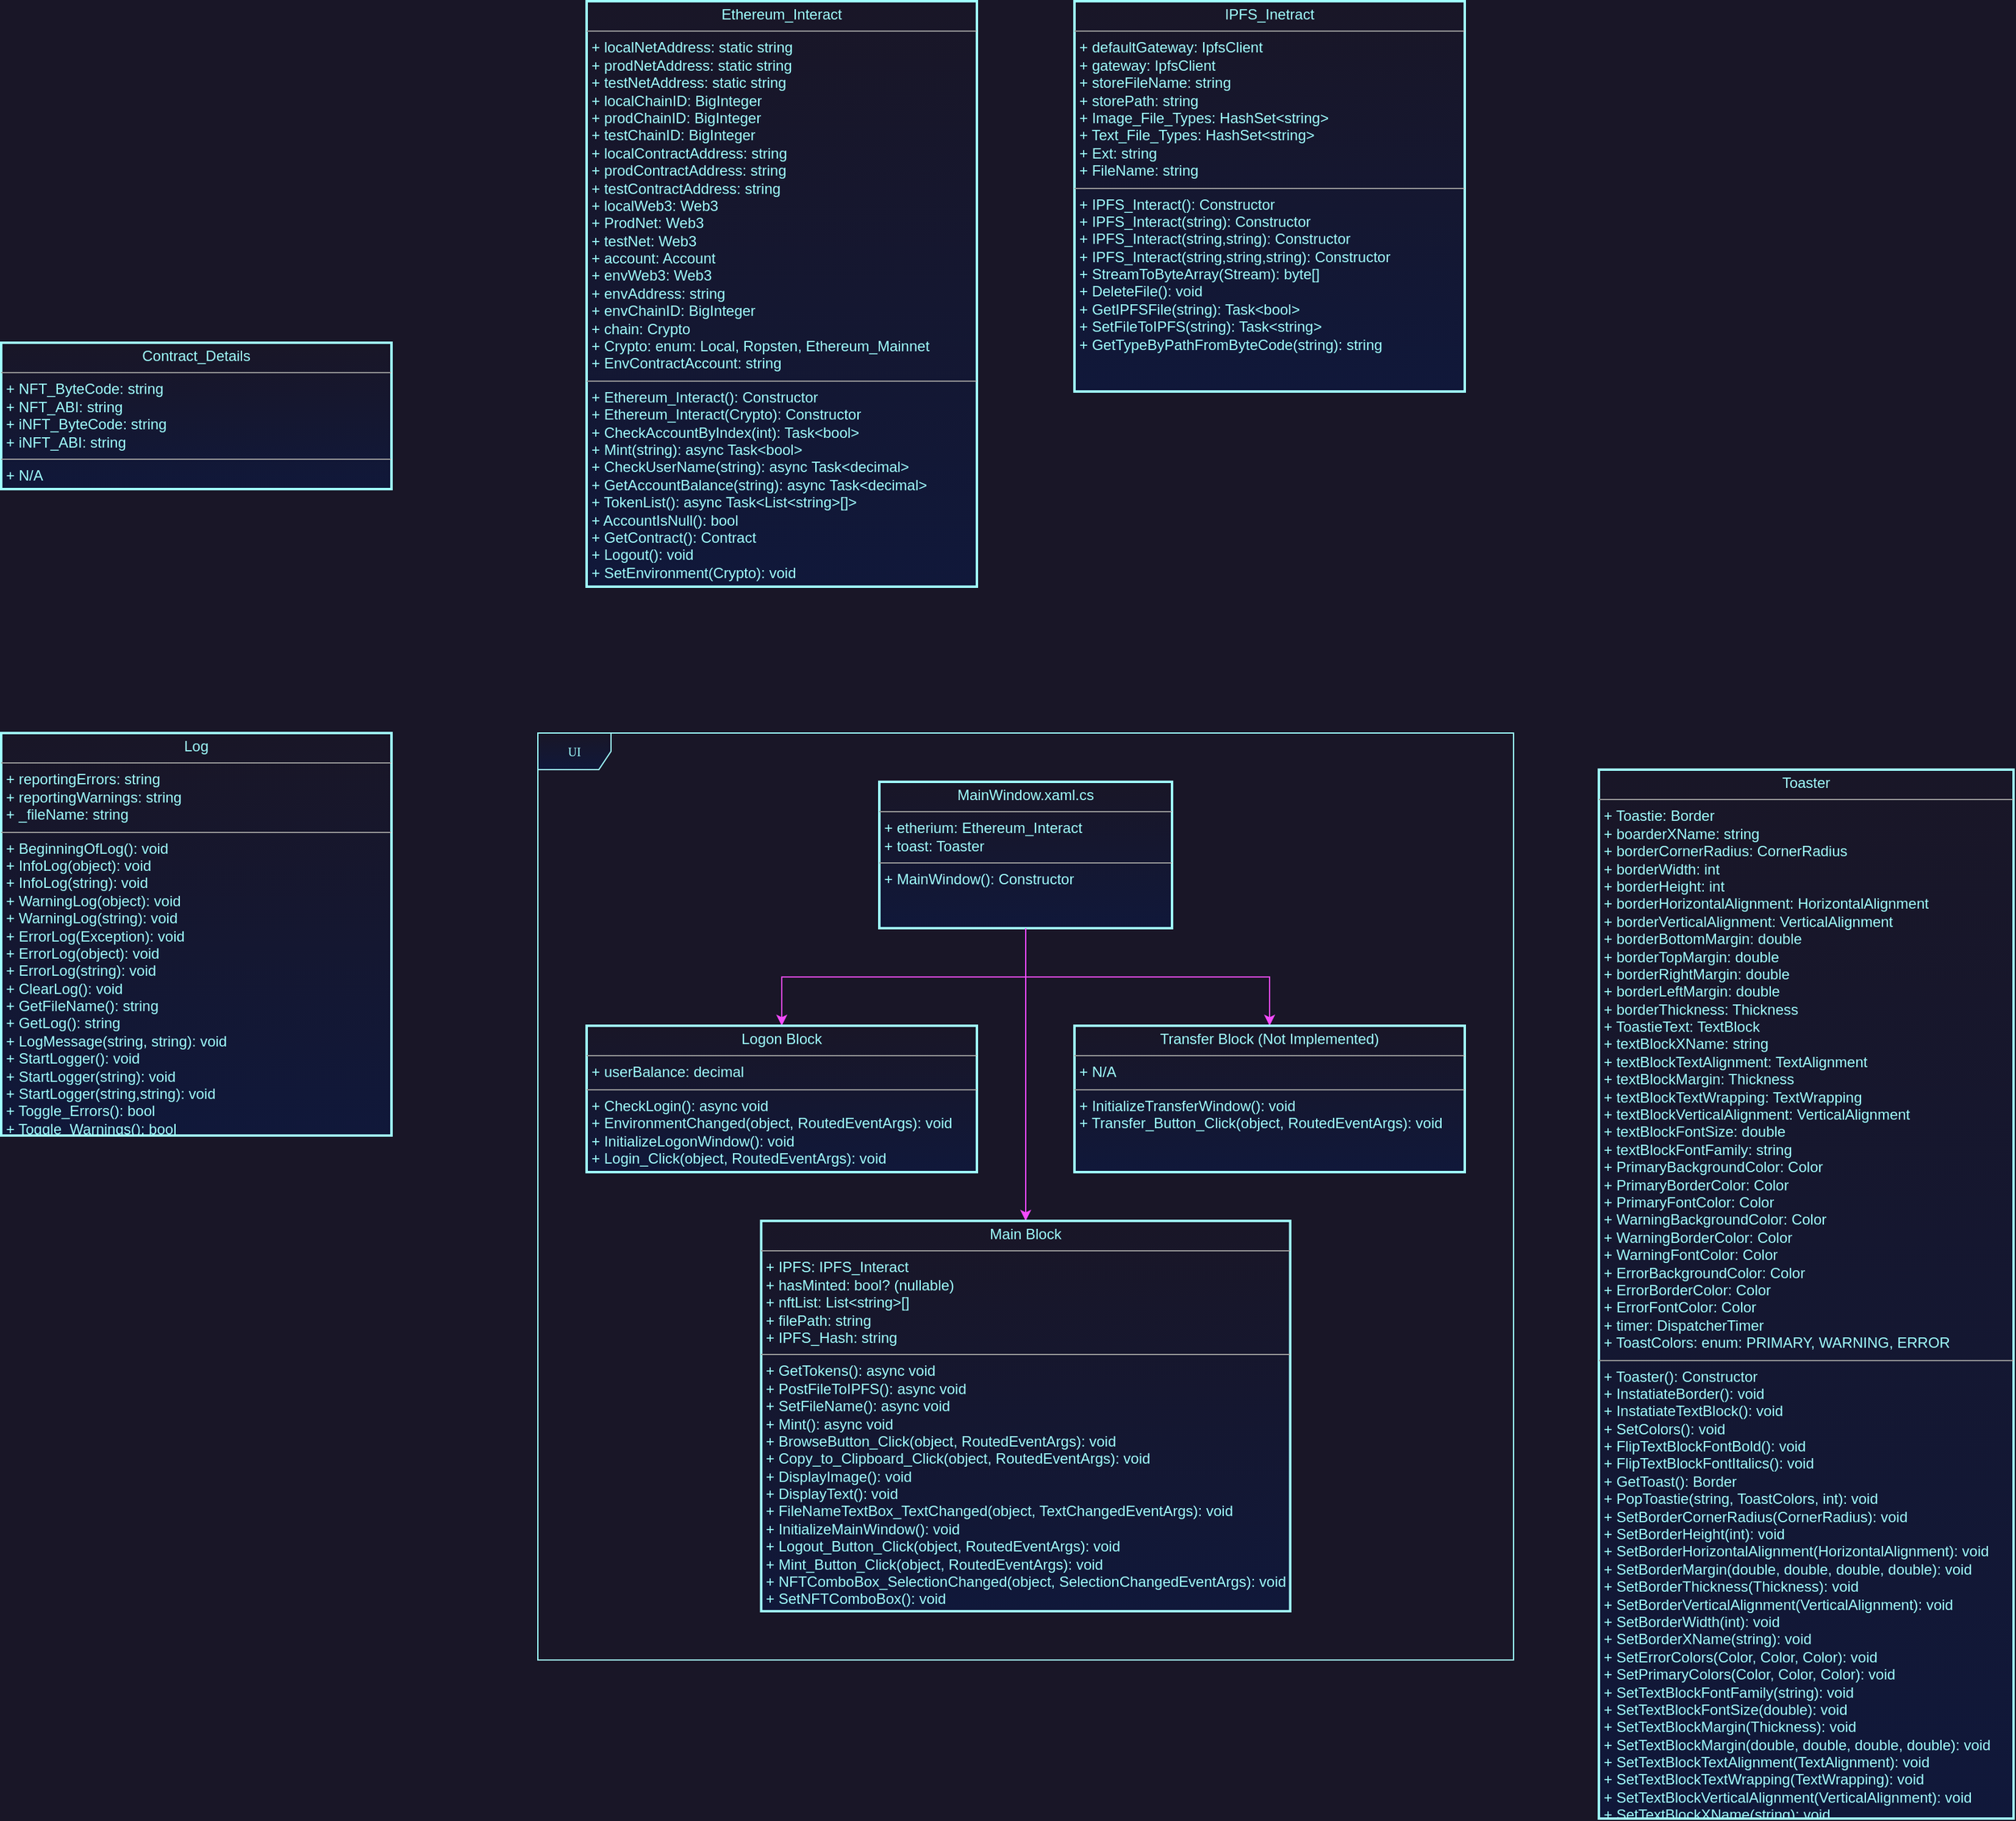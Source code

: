 <mxfile version="15.7.3" type="device"><diagram name="Page-1" id="c4acf3e9-155e-7222-9cf6-157b1a14988f"><mxGraphModel dx="3360" dy="2550" grid="1" gridSize="10" guides="1" tooltips="1" connect="1" arrows="1" fold="1" page="0" pageScale="1" pageWidth="850" pageHeight="1100" background="#191627" math="0" shadow="0"><root><mxCell id="0"/><mxCell id="1" parent="0"/><mxCell id="17acba5748e5396b-1" value="UI" style="shape=umlFrame;whiteSpace=wrap;html=1;rounded=0;shadow=0;comic=0;labelBackgroundColor=none;strokeWidth=1;fontFamily=Verdana;fontSize=10;align=center;gradientDirection=north;fillColor=#10183a;gradientColor=#191627;fontColor=#A0FFFF;strokeColor=#A0FFFF;" parent="1" vertex="1"><mxGeometry width="800" height="760" as="geometry"/></mxCell><mxCell id="vpSH4mZ2LDiEvva17PQO-2" value="" style="edgeStyle=orthogonalEdgeStyle;rounded=0;orthogonalLoop=1;jettySize=auto;html=1;fontColor=#A0FFFF;strokeColor=#f44bff;" edge="1" parent="1" source="5d2195bd80daf111-18" target="vpSH4mZ2LDiEvva17PQO-1"><mxGeometry relative="1" as="geometry"/></mxCell><mxCell id="5d2195bd80daf111-18" value="&lt;p style=&quot;margin: 0px ; margin-top: 4px ; text-align: center&quot;&gt;MainWindow.xaml.cs&lt;br&gt;&lt;/p&gt;&lt;hr size=&quot;1&quot;&gt;&lt;p style=&quot;margin: 0px ; margin-left: 4px&quot;&gt;+ etherium: Ethereum_Interact&lt;br&gt;&lt;/p&gt;&lt;p style=&quot;margin: 0px ; margin-left: 4px&quot;&gt;+ toast: Toaster&lt;br&gt;&lt;/p&gt;&lt;hr size=&quot;1&quot;&gt;&lt;p style=&quot;margin: 0px ; margin-left: 4px&quot;&gt;+ MainWindow(): Constructor&lt;/p&gt;" style="verticalAlign=top;align=left;overflow=fill;fontSize=12;fontFamily=Helvetica;html=1;rounded=0;shadow=0;comic=0;labelBackgroundColor=none;strokeWidth=2;gradientDirection=north;fillColor=#10183a;gradientColor=#191627;fontColor=#A0FFFF;strokeColor=#A0FFFF;" parent="1" vertex="1"><mxGeometry x="280" y="40" width="240" height="120" as="geometry"/></mxCell><mxCell id="vpSH4mZ2LDiEvva17PQO-1" value="&lt;p style=&quot;margin: 0px ; margin-top: 4px ; text-align: center&quot;&gt;Logon Block&lt;/p&gt;&lt;hr size=&quot;1&quot;&gt;&lt;p style=&quot;margin: 0px ; margin-left: 4px&quot;&gt;+ userBalance: decimal&lt;/p&gt;&lt;hr size=&quot;1&quot;&gt;&lt;p style=&quot;margin: 0px ; margin-left: 4px&quot;&gt;&lt;span&gt;+ CheckLogin(): async void&lt;/span&gt;&lt;br&gt;&lt;/p&gt;&lt;p style=&quot;margin: 0px ; margin-left: 4px&quot;&gt;+ EnvironmentChanged(object, RoutedEventArgs): void&lt;/p&gt;&lt;p style=&quot;margin: 0px 0px 0px 4px&quot;&gt;+ InitializeLogonWindow(): void&lt;/p&gt;&lt;p style=&quot;margin: 0px 0px 0px 4px&quot;&gt;+ Login_Click(object, RoutedEventArgs): void&lt;/p&gt;" style="verticalAlign=top;align=left;overflow=fill;fontSize=12;fontFamily=Helvetica;html=1;rounded=0;shadow=0;comic=0;labelBackgroundColor=none;strokeWidth=2;gradientDirection=north;fillColor=#10183a;gradientColor=#191627;fontColor=#A0FFFF;strokeColor=#A0FFFF;" vertex="1" parent="1"><mxGeometry x="40" y="240" width="320" height="120" as="geometry"/></mxCell><mxCell id="vpSH4mZ2LDiEvva17PQO-6" style="edgeStyle=orthogonalEdgeStyle;rounded=0;orthogonalLoop=1;jettySize=auto;html=1;fontColor=#A0FFFF;strokeColor=#f44bff;" edge="1" parent="1" source="5d2195bd80daf111-18" target="vpSH4mZ2LDiEvva17PQO-4"><mxGeometry relative="1" as="geometry"/></mxCell><mxCell id="vpSH4mZ2LDiEvva17PQO-4" value="&lt;p style=&quot;margin: 0px ; margin-top: 4px ; text-align: center&quot;&gt;Main Block&lt;/p&gt;&lt;hr size=&quot;1&quot;&gt;&lt;p style=&quot;margin: 0px ; margin-left: 4px&quot;&gt;+ IPFS: IPFS_Interact&lt;/p&gt;&lt;p style=&quot;margin: 0px ; margin-left: 4px&quot;&gt;+ hasMinted: bool? (nullable)&lt;/p&gt;&lt;p style=&quot;margin: 0px ; margin-left: 4px&quot;&gt;+ nftList: List&amp;lt;string&amp;gt;[]&lt;/p&gt;&lt;p style=&quot;margin: 0px ; margin-left: 4px&quot;&gt;+ filePath: string&lt;br&gt;&lt;/p&gt;&lt;p style=&quot;margin: 0px ; margin-left: 4px&quot;&gt;+ IPFS_Hash: string&lt;/p&gt;&lt;hr size=&quot;1&quot;&gt;&lt;p style=&quot;margin: 0px ; margin-left: 4px&quot;&gt;+ GetTokens(): async void&lt;span&gt;&lt;br&gt;&lt;/span&gt;&lt;/p&gt;&lt;p style=&quot;margin: 0px ; margin-left: 4px&quot;&gt;+ PostFileToIPFS(): async void&lt;/p&gt;&lt;p style=&quot;margin: 0px ; margin-left: 4px&quot;&gt;+ SetFileName(): async void&lt;br&gt;&lt;/p&gt;&lt;p style=&quot;margin: 0px ; margin-left: 4px&quot;&gt;+ Mint(): async void&lt;/p&gt;&lt;p style=&quot;margin: 0px ; margin-left: 4px&quot;&gt;&lt;span&gt;+ BrowseButton_Click(object, RoutedEventArgs): void&lt;/span&gt;&lt;br&gt;&lt;/p&gt;&lt;p style=&quot;margin: 0px ; margin-left: 4px&quot;&gt;&lt;span&gt;+ Copy_to_Clipboard_Click(object, RoutedEventArgs): void&lt;/span&gt;&lt;/p&gt;&lt;p style=&quot;margin: 0px 0px 0px 4px&quot;&gt;+ DisplayImage(): void&lt;/p&gt;&lt;p style=&quot;margin: 0px 0px 0px 4px&quot;&gt;+ DisplayText(): void&lt;/p&gt;&lt;p style=&quot;margin: 0px 0px 0px 4px&quot;&gt;+ FileNameTextBox_TextChanged(object, TextChangedEventArgs): void&lt;/p&gt;&lt;p style=&quot;margin: 0px ; margin-left: 4px&quot;&gt;+ InitializeMainWindow(): void&lt;/p&gt;&lt;p style=&quot;margin: 0px ; margin-left: 4px&quot;&gt;+ Logout_Button_Click(object, RoutedEventArgs): void&lt;/p&gt;&lt;p style=&quot;margin: 0px ; margin-left: 4px&quot;&gt;+ Mint_Button_Click(object, RoutedEventArgs): void&lt;/p&gt;&lt;p style=&quot;margin: 0px ; margin-left: 4px&quot;&gt;&lt;span&gt;+ NFTComboBox_SelectionChanged(object,&amp;nbsp;SelectionChangedEventArgs): void&lt;/span&gt;&lt;br&gt;&lt;/p&gt;&lt;p style=&quot;margin: 0px ; margin-left: 4px&quot;&gt;+ SetNFTComboBox(): void&lt;/p&gt;" style="verticalAlign=top;align=left;overflow=fill;fontSize=12;fontFamily=Helvetica;html=1;rounded=0;shadow=0;comic=0;labelBackgroundColor=none;strokeWidth=2;gradientDirection=north;fillColor=#10183a;gradientColor=#191627;fontColor=#A0FFFF;strokeColor=#A0FFFF;" vertex="1" parent="1"><mxGeometry x="183.13" y="400" width="433.75" height="320" as="geometry"/></mxCell><mxCell id="vpSH4mZ2LDiEvva17PQO-8" style="edgeStyle=orthogonalEdgeStyle;rounded=0;orthogonalLoop=1;jettySize=auto;html=1;fontColor=#A0FFFF;strokeColor=#f44bff;" edge="1" parent="1" source="5d2195bd80daf111-18" target="vpSH4mZ2LDiEvva17PQO-7"><mxGeometry relative="1" as="geometry"/></mxCell><mxCell id="vpSH4mZ2LDiEvva17PQO-7" value="&lt;p style=&quot;margin: 0px ; margin-top: 4px ; text-align: center&quot;&gt;Transfer Block (Not Implemented)&lt;/p&gt;&lt;hr size=&quot;1&quot;&gt;&lt;p style=&quot;margin: 0px ; margin-left: 4px&quot;&gt;+ N/A&lt;/p&gt;&lt;hr size=&quot;1&quot;&gt;&lt;p style=&quot;margin: 0px ; margin-left: 4px&quot;&gt;+ InitializeTransferWindow(): void&lt;/p&gt;&lt;p style=&quot;margin: 0px ; margin-left: 4px&quot;&gt;+ Transfer_Button_Click(object, RoutedEventArgs): void&lt;br&gt;&lt;/p&gt;" style="verticalAlign=top;align=left;overflow=fill;fontSize=12;fontFamily=Helvetica;html=1;rounded=0;shadow=0;comic=0;labelBackgroundColor=none;strokeWidth=2;gradientDirection=north;fillColor=#10183a;gradientColor=#191627;fontColor=#A0FFFF;strokeColor=#A0FFFF;" vertex="1" parent="1"><mxGeometry x="440" y="240" width="320" height="120" as="geometry"/></mxCell><mxCell id="vpSH4mZ2LDiEvva17PQO-9" value="&lt;p style=&quot;margin: 0px ; margin-top: 4px ; text-align: center&quot;&gt;Contract_Details&lt;/p&gt;&lt;hr size=&quot;1&quot;&gt;&lt;p style=&quot;margin: 0px ; margin-left: 4px&quot;&gt;+ NFT_ByteCode: string&lt;/p&gt;&lt;p style=&quot;margin: 0px ; margin-left: 4px&quot;&gt;+ NFT_ABI: string&lt;/p&gt;&lt;p style=&quot;margin: 0px ; margin-left: 4px&quot;&gt;+ iNFT_ByteCode: string&lt;/p&gt;&lt;p style=&quot;margin: 0px ; margin-left: 4px&quot;&gt;+ iNFT_ABI: string&lt;/p&gt;&lt;hr size=&quot;1&quot;&gt;&lt;p style=&quot;margin: 0px ; margin-left: 4px&quot;&gt;+ N/A&lt;/p&gt;" style="verticalAlign=top;align=left;overflow=fill;fontSize=12;fontFamily=Helvetica;html=1;rounded=0;shadow=0;comic=0;labelBackgroundColor=none;strokeWidth=2;gradientDirection=north;fillColor=#10183a;gradientColor=#191627;fontColor=#A0FFFF;strokeColor=#A0FFFF;" vertex="1" parent="1"><mxGeometry x="-440" y="-320" width="320" height="120" as="geometry"/></mxCell><mxCell id="vpSH4mZ2LDiEvva17PQO-10" value="&lt;p style=&quot;margin: 0px ; margin-top: 4px ; text-align: center&quot;&gt;Ethereum_Interact&lt;/p&gt;&lt;hr size=&quot;1&quot;&gt;&lt;p style=&quot;margin: 0px ; margin-left: 4px&quot;&gt;+ localNetAddress: static string&lt;/p&gt;&lt;p style=&quot;margin: 0px ; margin-left: 4px&quot;&gt;+ prodNetAddress: static string&lt;/p&gt;&lt;p style=&quot;margin: 0px ; margin-left: 4px&quot;&gt;+ testNetAddress: static string&lt;/p&gt;&lt;p style=&quot;margin: 0px ; margin-left: 4px&quot;&gt;+ localChainID: BigInteger&lt;/p&gt;&lt;p style=&quot;margin: 0px ; margin-left: 4px&quot;&gt;+ prodChainID: BigInteger&lt;/p&gt;&lt;p style=&quot;margin: 0px ; margin-left: 4px&quot;&gt;+ testChainID: BigInteger&lt;/p&gt;&lt;p style=&quot;margin: 0px ; margin-left: 4px&quot;&gt;+ localContractAddress: string&lt;/p&gt;&lt;p style=&quot;margin: 0px ; margin-left: 4px&quot;&gt;+ prodContractAddress: string&lt;/p&gt;&lt;p style=&quot;margin: 0px ; margin-left: 4px&quot;&gt;+ testContractAddress: string&lt;/p&gt;&lt;p style=&quot;margin: 0px ; margin-left: 4px&quot;&gt;+ localWeb3: Web3&lt;/p&gt;&lt;p style=&quot;margin: 0px ; margin-left: 4px&quot;&gt;+ ProdNet: Web3&lt;/p&gt;&lt;p style=&quot;margin: 0px ; margin-left: 4px&quot;&gt;+ testNet: Web3&lt;/p&gt;&lt;p style=&quot;margin: 0px ; margin-left: 4px&quot;&gt;+ account: Account&lt;/p&gt;&lt;p style=&quot;margin: 0px ; margin-left: 4px&quot;&gt;+ envWeb3: Web3&lt;/p&gt;&lt;p style=&quot;margin: 0px ; margin-left: 4px&quot;&gt;+ envAddress: string&lt;/p&gt;&lt;p style=&quot;margin: 0px ; margin-left: 4px&quot;&gt;+ envChainID: BigInteger&lt;/p&gt;&lt;p style=&quot;margin: 0px ; margin-left: 4px&quot;&gt;+ chain: Crypto&lt;/p&gt;&lt;p style=&quot;margin: 0px ; margin-left: 4px&quot;&gt;+ Crypto: enum: Local, Ropsten, Ethereum_Mainnet&lt;/p&gt;&lt;p style=&quot;margin: 0px ; margin-left: 4px&quot;&gt;+ EnvContractAccount: string&lt;/p&gt;&lt;hr size=&quot;1&quot;&gt;&lt;p style=&quot;margin: 0px ; margin-left: 4px&quot;&gt;+ Ethereum_Interact(): Constructor&lt;/p&gt;&lt;p style=&quot;margin: 0px ; margin-left: 4px&quot;&gt;+ Ethereum_Interact(Crypto): Constructor&lt;/p&gt;&lt;p style=&quot;margin: 0px ; margin-left: 4px&quot;&gt;+ CheckAccountByIndex(int): Task&amp;lt;bool&amp;gt;&lt;/p&gt;&lt;p style=&quot;margin: 0px ; margin-left: 4px&quot;&gt;+ Mint(string): async Task&amp;lt;bool&amp;gt;&lt;/p&gt;&lt;p style=&quot;margin: 0px ; margin-left: 4px&quot;&gt;+ CheckUserName(string): async&amp;nbsp;Task&amp;lt;decimal&amp;gt;&lt;/p&gt;&lt;p style=&quot;margin: 0px ; margin-left: 4px&quot;&gt;+ GetAccountBalance(string): async&amp;nbsp;Task&amp;lt;decimal&amp;gt;&lt;/p&gt;&lt;p style=&quot;margin: 0px ; margin-left: 4px&quot;&gt;+ TokenList(): async&amp;nbsp;Task&amp;lt;List&amp;lt;string&amp;gt;[]&amp;gt;&lt;/p&gt;&lt;p style=&quot;margin: 0px ; margin-left: 4px&quot;&gt;+ AccountIsNull(): bool&lt;/p&gt;&lt;p style=&quot;margin: 0px ; margin-left: 4px&quot;&gt;+ GetContract(): Contract&lt;/p&gt;&lt;p style=&quot;margin: 0px ; margin-left: 4px&quot;&gt;+ Logout(): void&lt;/p&gt;&lt;p style=&quot;margin: 0px ; margin-left: 4px&quot;&gt;+ SetEnvironment(Crypto): void&lt;/p&gt;" style="verticalAlign=top;align=left;overflow=fill;fontSize=12;fontFamily=Helvetica;html=1;rounded=0;shadow=0;comic=0;labelBackgroundColor=none;strokeWidth=2;gradientDirection=north;fillColor=#10183a;gradientColor=#191627;fontColor=#A0FFFF;strokeColor=#A0FFFF;" vertex="1" parent="1"><mxGeometry x="40" y="-600" width="320" height="480" as="geometry"/></mxCell><mxCell id="vpSH4mZ2LDiEvva17PQO-11" value="&lt;p style=&quot;margin: 0px ; margin-top: 4px ; text-align: center&quot;&gt;IPFS_Inetract&lt;/p&gt;&lt;hr size=&quot;1&quot;&gt;&lt;p style=&quot;margin: 0px ; margin-left: 4px&quot;&gt;+ defaultGateway: IpfsClient&lt;/p&gt;&lt;p style=&quot;margin: 0px ; margin-left: 4px&quot;&gt;+ gateway: IpfsClient&lt;/p&gt;&lt;p style=&quot;margin: 0px ; margin-left: 4px&quot;&gt;+ storeFileName: string&lt;/p&gt;&lt;p style=&quot;margin: 0px ; margin-left: 4px&quot;&gt;+ storePath: string&lt;/p&gt;&lt;p style=&quot;margin: 0px ; margin-left: 4px&quot;&gt;+ Image_File_Types: HashSet&amp;lt;string&amp;gt;&lt;/p&gt;&lt;p style=&quot;margin: 0px ; margin-left: 4px&quot;&gt;+ Text_File_Types: HashSet&amp;lt;string&amp;gt;&lt;/p&gt;&lt;p style=&quot;margin: 0px ; margin-left: 4px&quot;&gt;+ Ext: string&lt;/p&gt;&lt;p style=&quot;margin: 0px ; margin-left: 4px&quot;&gt;+ FileName: string&lt;/p&gt;&lt;hr size=&quot;1&quot;&gt;&lt;p style=&quot;margin: 0px ; margin-left: 4px&quot;&gt;+ IPFS_Interact():&amp;nbsp;Constructor&lt;/p&gt;&lt;p style=&quot;margin: 0px ; margin-left: 4px&quot;&gt;+ IPFS_Interact(string): Constructor&lt;/p&gt;&lt;p style=&quot;margin: 0px ; margin-left: 4px&quot;&gt;+ IPFS_Interact(string,string): Constructor&lt;/p&gt;&lt;p style=&quot;margin: 0px ; margin-left: 4px&quot;&gt;+ IPFS_Interact(string,string,string): Constructor&lt;/p&gt;&lt;p style=&quot;margin: 0px ; margin-left: 4px&quot;&gt;+ StreamToByteArray(Stream): byte[]&lt;/p&gt;&lt;p style=&quot;margin: 0px ; margin-left: 4px&quot;&gt;+ DeleteFile(): void&lt;/p&gt;&lt;p style=&quot;margin: 0px ; margin-left: 4px&quot;&gt;+ GetIPFSFile(string): Task&amp;lt;bool&amp;gt;&lt;/p&gt;&lt;p style=&quot;margin: 0px ; margin-left: 4px&quot;&gt;+ SetFileToIPFS(string): Task&amp;lt;string&amp;gt;&lt;/p&gt;&lt;p style=&quot;margin: 0px ; margin-left: 4px&quot;&gt;+ GetTypeByPathFromByteCode(string): string&lt;/p&gt;" style="verticalAlign=top;align=left;overflow=fill;fontSize=12;fontFamily=Helvetica;html=1;rounded=0;shadow=0;comic=0;labelBackgroundColor=none;strokeWidth=2;gradientDirection=north;fillColor=#10183a;gradientColor=#191627;fontColor=#A0FFFF;strokeColor=#A0FFFF;" vertex="1" parent="1"><mxGeometry x="440" y="-600" width="320" height="320" as="geometry"/></mxCell><mxCell id="vpSH4mZ2LDiEvva17PQO-12" value="&lt;p style=&quot;margin: 0px ; margin-top: 4px ; text-align: center&quot;&gt;Toaster&lt;/p&gt;&lt;hr size=&quot;1&quot;&gt;&lt;p style=&quot;margin: 0px ; margin-left: 4px&quot;&gt;+ Toastie: Border&lt;/p&gt;&lt;p style=&quot;margin: 0px ; margin-left: 4px&quot;&gt;+ boarderXName: string&lt;/p&gt;&lt;p style=&quot;margin: 0px ; margin-left: 4px&quot;&gt;+ borderCornerRadius: CornerRadius&lt;/p&gt;&lt;p style=&quot;margin: 0px ; margin-left: 4px&quot;&gt;+ borderWidth: int&lt;/p&gt;&lt;p style=&quot;margin: 0px ; margin-left: 4px&quot;&gt;+ borderHeight: int&lt;/p&gt;&lt;p style=&quot;margin: 0px ; margin-left: 4px&quot;&gt;+ borderHorizontalAlignment: HorizontalAlignment&lt;/p&gt;&lt;p style=&quot;margin: 0px ; margin-left: 4px&quot;&gt;+ borderVerticalAlignment: VerticalAlignment&lt;/p&gt;&lt;p style=&quot;margin: 0px ; margin-left: 4px&quot;&gt;+ borderBottomMargin: double&lt;/p&gt;&lt;p style=&quot;margin: 0px ; margin-left: 4px&quot;&gt;+ borderTopMargin: double&lt;/p&gt;&lt;p style=&quot;margin: 0px ; margin-left: 4px&quot;&gt;+ borderRightMargin: double&lt;/p&gt;&lt;p style=&quot;margin: 0px ; margin-left: 4px&quot;&gt;+ borderLeftMargin: double&lt;/p&gt;&lt;p style=&quot;margin: 0px ; margin-left: 4px&quot;&gt;+ borderThickness: Thickness&lt;/p&gt;&lt;p style=&quot;margin: 0px ; margin-left: 4px&quot;&gt;+ ToastieText: TextBlock&lt;/p&gt;&lt;p style=&quot;margin: 0px ; margin-left: 4px&quot;&gt;+ textBlockXName: string&lt;/p&gt;&lt;p style=&quot;margin: 0px ; margin-left: 4px&quot;&gt;+ textBlockTextAlignment: TextAlignment&lt;/p&gt;&lt;p style=&quot;margin: 0px ; margin-left: 4px&quot;&gt;+ textBlockMargin: Thickness&lt;/p&gt;&lt;p style=&quot;margin: 0px ; margin-left: 4px&quot;&gt;+ textBlockTextWrapping: TextWrapping&lt;/p&gt;&lt;p style=&quot;margin: 0px ; margin-left: 4px&quot;&gt;+ textBlockVerticalAlignment: VerticalAlignment&lt;/p&gt;&lt;p style=&quot;margin: 0px ; margin-left: 4px&quot;&gt;+ textBlockFontSize: double&lt;/p&gt;&lt;p style=&quot;margin: 0px ; margin-left: 4px&quot;&gt;+ textBlockFontFamily: string&lt;/p&gt;&lt;p style=&quot;margin: 0px ; margin-left: 4px&quot;&gt;+ PrimaryBackgroundColor: Color&lt;/p&gt;&lt;p style=&quot;margin: 0px ; margin-left: 4px&quot;&gt;+ PrimaryBorderColor: Color&lt;/p&gt;&lt;p style=&quot;margin: 0px ; margin-left: 4px&quot;&gt;+ PrimaryFontColor: Color&lt;/p&gt;&lt;p style=&quot;margin: 0px ; margin-left: 4px&quot;&gt;+ WarningBackgroundColor: Color&lt;/p&gt;&lt;p style=&quot;margin: 0px ; margin-left: 4px&quot;&gt;+ WarningBorderColor: Color&lt;/p&gt;&lt;p style=&quot;margin: 0px ; margin-left: 4px&quot;&gt;+ WarningFontColor: Color&lt;/p&gt;&lt;p style=&quot;margin: 0px ; margin-left: 4px&quot;&gt;+ ErrorBackgroundColor: Color&lt;/p&gt;&lt;p style=&quot;margin: 0px ; margin-left: 4px&quot;&gt;+ ErrorBorderColor: Color&lt;/p&gt;&lt;p style=&quot;margin: 0px ; margin-left: 4px&quot;&gt;+ ErrorFontColor: Color&lt;/p&gt;&lt;p style=&quot;margin: 0px ; margin-left: 4px&quot;&gt;+ timer: DispatcherTimer&lt;/p&gt;&lt;p style=&quot;margin: 0px ; margin-left: 4px&quot;&gt;+ ToastColors: enum: PRIMARY, WARNING, ERROR&lt;/p&gt;&lt;hr size=&quot;1&quot;&gt;&lt;p style=&quot;margin: 0px ; margin-left: 4px&quot;&gt;+ Toaster(): Constructor&lt;/p&gt;&lt;p style=&quot;margin: 0px ; margin-left: 4px&quot;&gt;+ InstatiateBorder(): void&lt;/p&gt;&lt;p style=&quot;margin: 0px ; margin-left: 4px&quot;&gt;+ InstatiateTextBlock(): void&lt;/p&gt;&lt;p style=&quot;margin: 0px ; margin-left: 4px&quot;&gt;+ SetColors(): void&lt;/p&gt;&lt;p style=&quot;margin: 0px ; margin-left: 4px&quot;&gt;+ FlipTextBlockFontBold(): void&lt;/p&gt;&lt;p style=&quot;margin: 0px ; margin-left: 4px&quot;&gt;+ FlipTextBlockFontItalics(): void&lt;/p&gt;&lt;p style=&quot;margin: 0px ; margin-left: 4px&quot;&gt;+ GetToast(): Border&lt;/p&gt;&lt;p style=&quot;margin: 0px ; margin-left: 4px&quot;&gt;+ PopToastie(string, ToastColors, int): void&lt;/p&gt;&lt;p style=&quot;margin: 0px ; margin-left: 4px&quot;&gt;+ SetBorderCornerRadius(CornerRadius): void&lt;/p&gt;&lt;p style=&quot;margin: 0px ; margin-left: 4px&quot;&gt;+ SetBorderHeight(int): void&lt;/p&gt;&lt;p style=&quot;margin: 0px ; margin-left: 4px&quot;&gt;+ SetBorderHorizontalAlignment(HorizontalAlignment): void&lt;/p&gt;&lt;p style=&quot;margin: 0px ; margin-left: 4px&quot;&gt;+ SetBorderMargin(double, double, double, double): void&lt;/p&gt;&lt;p style=&quot;margin: 0px ; margin-left: 4px&quot;&gt;+ SetBorderThickness(Thickness): void&lt;/p&gt;&lt;p style=&quot;margin: 0px ; margin-left: 4px&quot;&gt;+ SetBorderVerticalAlignment(VerticalAlignment): void&lt;/p&gt;&lt;p style=&quot;margin: 0px ; margin-left: 4px&quot;&gt;+ SetBorderWidth(int): void&lt;/p&gt;&lt;p style=&quot;margin: 0px ; margin-left: 4px&quot;&gt;+ SetBorderXName(string): void&lt;/p&gt;&lt;p style=&quot;margin: 0px ; margin-left: 4px&quot;&gt;+ SetErrorColors(Color, Color, Color): void&lt;/p&gt;&lt;p style=&quot;margin: 0px ; margin-left: 4px&quot;&gt;+ SetPrimaryColors(Color, Color, Color): void&lt;/p&gt;&lt;p style=&quot;margin: 0px ; margin-left: 4px&quot;&gt;+ SetTextBlockFontFamily(string): void&lt;/p&gt;&lt;p style=&quot;margin: 0px ; margin-left: 4px&quot;&gt;+ SetTextBlockFontSize(double): void&lt;/p&gt;&lt;p style=&quot;margin: 0px ; margin-left: 4px&quot;&gt;+ SetTextBlockMargin(Thickness): void&lt;/p&gt;&lt;p style=&quot;margin: 0px ; margin-left: 4px&quot;&gt;+ SetTextBlockMargin(double, double, double, double): void&lt;/p&gt;&lt;p style=&quot;margin: 0px ; margin-left: 4px&quot;&gt;+ SetTextBlockTextAlignment(TextAlignment): void&lt;/p&gt;&lt;p style=&quot;margin: 0px ; margin-left: 4px&quot;&gt;+ SetTextBlockTextWrapping(TextWrapping): void&lt;/p&gt;&lt;p style=&quot;margin: 0px ; margin-left: 4px&quot;&gt;+ SetTextBlockVerticalAlignment(VerticalAlignment): void&lt;/p&gt;&lt;p style=&quot;margin: 0px ; margin-left: 4px&quot;&gt;+ SetTextBlockXName(string): void&lt;/p&gt;&lt;p style=&quot;margin: 0px ; margin-left: 4px&quot;&gt;+ SetWarningColors(Color, Color, Color): void&lt;/p&gt;" style="verticalAlign=top;align=left;overflow=fill;fontSize=12;fontFamily=Helvetica;html=1;rounded=0;shadow=0;comic=0;labelBackgroundColor=none;strokeWidth=2;gradientDirection=north;fillColor=#10183a;gradientColor=#191627;fontColor=#A0FFFF;strokeColor=#A0FFFF;" vertex="1" parent="1"><mxGeometry x="870" y="30" width="340" height="860" as="geometry"/></mxCell><mxCell id="vpSH4mZ2LDiEvva17PQO-13" value="&lt;p style=&quot;margin: 0px ; margin-top: 4px ; text-align: center&quot;&gt;Log&lt;/p&gt;&lt;hr size=&quot;1&quot;&gt;&lt;p style=&quot;margin: 0px ; margin-left: 4px&quot;&gt;+ reportingErrors: string&lt;/p&gt;&lt;p style=&quot;margin: 0px ; margin-left: 4px&quot;&gt;+ reportingWarnings: string&lt;/p&gt;&lt;p style=&quot;margin: 0px ; margin-left: 4px&quot;&gt;+ _fileName: string&lt;br&gt;&lt;/p&gt;&lt;hr size=&quot;1&quot;&gt;&lt;p style=&quot;margin: 0px ; margin-left: 4px&quot;&gt;+&amp;nbsp;BeginningOfLog(): void&lt;/p&gt;&lt;p style=&quot;margin: 0px ; margin-left: 4px&quot;&gt;+&amp;nbsp;InfoLog(object): void&lt;/p&gt;&lt;p style=&quot;margin: 0px ; margin-left: 4px&quot;&gt;+ InfoLog(string): void&lt;/p&gt;&lt;p style=&quot;margin: 0px ; margin-left: 4px&quot;&gt;+ WarningLog(object): void&lt;/p&gt;&lt;p style=&quot;margin: 0px ; margin-left: 4px&quot;&gt;+ WarningLog(string): void&lt;/p&gt;&lt;p style=&quot;margin: 0px ; margin-left: 4px&quot;&gt;+ ErrorLog(Exception): void&lt;/p&gt;&lt;p style=&quot;margin: 0px ; margin-left: 4px&quot;&gt;+ ErrorLog(object): void&lt;/p&gt;&lt;p style=&quot;margin: 0px ; margin-left: 4px&quot;&gt;+ ErrorLog(string): void&lt;/p&gt;&lt;p style=&quot;margin: 0px ; margin-left: 4px&quot;&gt;+ ClearLog(): void&lt;/p&gt;&lt;p style=&quot;margin: 0px ; margin-left: 4px&quot;&gt;+ GetFileName(): string&lt;/p&gt;&lt;p style=&quot;margin: 0px ; margin-left: 4px&quot;&gt;+ GetLog(): string&lt;/p&gt;&lt;p style=&quot;margin: 0px ; margin-left: 4px&quot;&gt;+ LogMessage(string, string): void&lt;/p&gt;&lt;p style=&quot;margin: 0px ; margin-left: 4px&quot;&gt;+ StartLogger(): void&lt;/p&gt;&lt;p style=&quot;margin: 0px ; margin-left: 4px&quot;&gt;+ StartLogger(string): void&lt;/p&gt;&lt;p style=&quot;margin: 0px ; margin-left: 4px&quot;&gt;+ StartLogger(string,string): void&lt;/p&gt;&lt;p style=&quot;margin: 0px ; margin-left: 4px&quot;&gt;+ Toggle_Errors(): bool&lt;/p&gt;&lt;p style=&quot;margin: 0px ; margin-left: 4px&quot;&gt;+ Toggle_Warnings(): bool&lt;/p&gt;" style="verticalAlign=top;align=left;overflow=fill;fontSize=12;fontFamily=Helvetica;html=1;rounded=0;shadow=0;comic=0;labelBackgroundColor=none;strokeWidth=2;gradientDirection=north;fillColor=#10183a;gradientColor=#191627;fontColor=#A0FFFF;strokeColor=#A0FFFF;" vertex="1" parent="1"><mxGeometry x="-440" width="320" height="330" as="geometry"/></mxCell></root></mxGraphModel></diagram></mxfile>